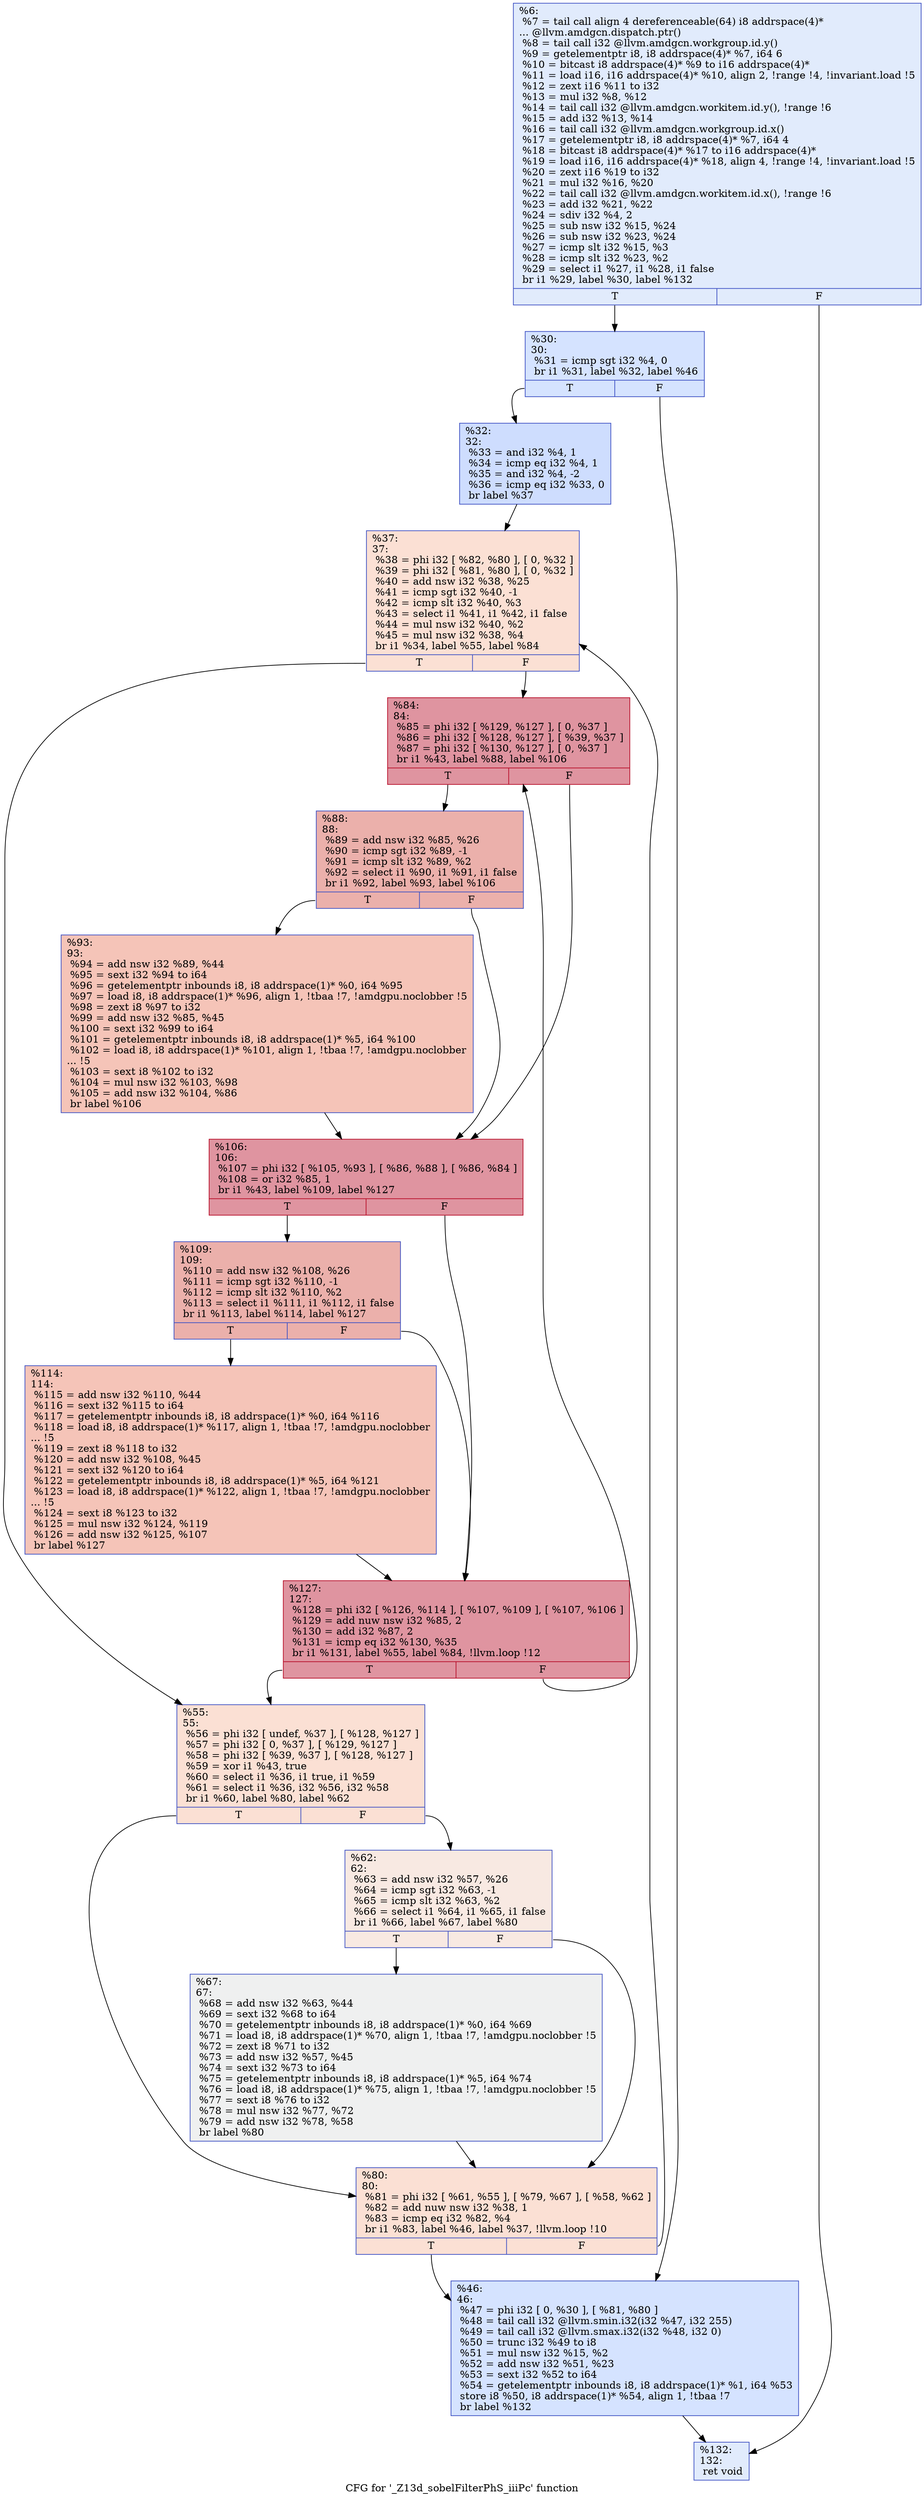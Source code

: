 digraph "CFG for '_Z13d_sobelFilterPhS_iiiPc' function" {
	label="CFG for '_Z13d_sobelFilterPhS_iiiPc' function";

	Node0x5627760 [shape=record,color="#3d50c3ff", style=filled, fillcolor="#bbd1f870",label="{%6:\l  %7 = tail call align 4 dereferenceable(64) i8 addrspace(4)*\l... @llvm.amdgcn.dispatch.ptr()\l  %8 = tail call i32 @llvm.amdgcn.workgroup.id.y()\l  %9 = getelementptr i8, i8 addrspace(4)* %7, i64 6\l  %10 = bitcast i8 addrspace(4)* %9 to i16 addrspace(4)*\l  %11 = load i16, i16 addrspace(4)* %10, align 2, !range !4, !invariant.load !5\l  %12 = zext i16 %11 to i32\l  %13 = mul i32 %8, %12\l  %14 = tail call i32 @llvm.amdgcn.workitem.id.y(), !range !6\l  %15 = add i32 %13, %14\l  %16 = tail call i32 @llvm.amdgcn.workgroup.id.x()\l  %17 = getelementptr i8, i8 addrspace(4)* %7, i64 4\l  %18 = bitcast i8 addrspace(4)* %17 to i16 addrspace(4)*\l  %19 = load i16, i16 addrspace(4)* %18, align 4, !range !4, !invariant.load !5\l  %20 = zext i16 %19 to i32\l  %21 = mul i32 %16, %20\l  %22 = tail call i32 @llvm.amdgcn.workitem.id.x(), !range !6\l  %23 = add i32 %21, %22\l  %24 = sdiv i32 %4, 2\l  %25 = sub nsw i32 %15, %24\l  %26 = sub nsw i32 %23, %24\l  %27 = icmp slt i32 %15, %3\l  %28 = icmp slt i32 %23, %2\l  %29 = select i1 %27, i1 %28, i1 false\l  br i1 %29, label %30, label %132\l|{<s0>T|<s1>F}}"];
	Node0x5627760:s0 -> Node0x562b3c0;
	Node0x5627760:s1 -> Node0x562b450;
	Node0x562b3c0 [shape=record,color="#3d50c3ff", style=filled, fillcolor="#a1c0ff70",label="{%30:\l30:                                               \l  %31 = icmp sgt i32 %4, 0\l  br i1 %31, label %32, label %46\l|{<s0>T|<s1>F}}"];
	Node0x562b3c0:s0 -> Node0x562b650;
	Node0x562b3c0:s1 -> Node0x562b6a0;
	Node0x562b650 [shape=record,color="#3d50c3ff", style=filled, fillcolor="#8fb1fe70",label="{%32:\l32:                                               \l  %33 = and i32 %4, 1\l  %34 = icmp eq i32 %4, 1\l  %35 = and i32 %4, -2\l  %36 = icmp eq i32 %33, 0\l  br label %37\l}"];
	Node0x562b650 -> Node0x562bba0;
	Node0x562bba0 [shape=record,color="#3d50c3ff", style=filled, fillcolor="#f7b99e70",label="{%37:\l37:                                               \l  %38 = phi i32 [ %82, %80 ], [ 0, %32 ]\l  %39 = phi i32 [ %81, %80 ], [ 0, %32 ]\l  %40 = add nsw i32 %38, %25\l  %41 = icmp sgt i32 %40, -1\l  %42 = icmp slt i32 %40, %3\l  %43 = select i1 %41, i1 %42, i1 false\l  %44 = mul nsw i32 %40, %2\l  %45 = mul nsw i32 %38, %4\l  br i1 %34, label %55, label %84\l|{<s0>T|<s1>F}}"];
	Node0x562bba0:s0 -> Node0x562c2a0;
	Node0x562bba0:s1 -> Node0x562c330;
	Node0x562b6a0 [shape=record,color="#3d50c3ff", style=filled, fillcolor="#a1c0ff70",label="{%46:\l46:                                               \l  %47 = phi i32 [ 0, %30 ], [ %81, %80 ]\l  %48 = tail call i32 @llvm.smin.i32(i32 %47, i32 255)\l  %49 = tail call i32 @llvm.smax.i32(i32 %48, i32 0)\l  %50 = trunc i32 %49 to i8\l  %51 = mul nsw i32 %15, %2\l  %52 = add nsw i32 %51, %23\l  %53 = sext i32 %52 to i64\l  %54 = getelementptr inbounds i8, i8 addrspace(1)* %1, i64 %53\l  store i8 %50, i8 addrspace(1)* %54, align 1, !tbaa !7\l  br label %132\l}"];
	Node0x562b6a0 -> Node0x562b450;
	Node0x562c2a0 [shape=record,color="#3d50c3ff", style=filled, fillcolor="#f7b99e70",label="{%55:\l55:                                               \l  %56 = phi i32 [ undef, %37 ], [ %128, %127 ]\l  %57 = phi i32 [ 0, %37 ], [ %129, %127 ]\l  %58 = phi i32 [ %39, %37 ], [ %128, %127 ]\l  %59 = xor i1 %43, true\l  %60 = select i1 %36, i1 true, i1 %59\l  %61 = select i1 %36, i32 %56, i32 %58\l  br i1 %60, label %80, label %62\l|{<s0>T|<s1>F}}"];
	Node0x562c2a0:s0 -> Node0x562bc90;
	Node0x562c2a0:s1 -> Node0x562d7e0;
	Node0x562d7e0 [shape=record,color="#3d50c3ff", style=filled, fillcolor="#efcebd70",label="{%62:\l62:                                               \l  %63 = add nsw i32 %57, %26\l  %64 = icmp sgt i32 %63, -1\l  %65 = icmp slt i32 %63, %2\l  %66 = select i1 %64, i1 %65, i1 false\l  br i1 %66, label %67, label %80\l|{<s0>T|<s1>F}}"];
	Node0x562d7e0:s0 -> Node0x562b920;
	Node0x562d7e0:s1 -> Node0x562bc90;
	Node0x562b920 [shape=record,color="#3d50c3ff", style=filled, fillcolor="#dbdcde70",label="{%67:\l67:                                               \l  %68 = add nsw i32 %63, %44\l  %69 = sext i32 %68 to i64\l  %70 = getelementptr inbounds i8, i8 addrspace(1)* %0, i64 %69\l  %71 = load i8, i8 addrspace(1)* %70, align 1, !tbaa !7, !amdgpu.noclobber !5\l  %72 = zext i8 %71 to i32\l  %73 = add nsw i32 %57, %45\l  %74 = sext i32 %73 to i64\l  %75 = getelementptr inbounds i8, i8 addrspace(1)* %5, i64 %74\l  %76 = load i8, i8 addrspace(1)* %75, align 1, !tbaa !7, !amdgpu.noclobber !5\l  %77 = sext i8 %76 to i32\l  %78 = mul nsw i32 %77, %72\l  %79 = add nsw i32 %78, %58\l  br label %80\l}"];
	Node0x562b920 -> Node0x562bc90;
	Node0x562bc90 [shape=record,color="#3d50c3ff", style=filled, fillcolor="#f7b99e70",label="{%80:\l80:                                               \l  %81 = phi i32 [ %61, %55 ], [ %79, %67 ], [ %58, %62 ]\l  %82 = add nuw nsw i32 %38, 1\l  %83 = icmp eq i32 %82, %4\l  br i1 %83, label %46, label %37, !llvm.loop !10\l|{<s0>T|<s1>F}}"];
	Node0x562bc90:s0 -> Node0x562b6a0;
	Node0x562bc90:s1 -> Node0x562bba0;
	Node0x562c330 [shape=record,color="#b70d28ff", style=filled, fillcolor="#b70d2870",label="{%84:\l84:                                               \l  %85 = phi i32 [ %129, %127 ], [ 0, %37 ]\l  %86 = phi i32 [ %128, %127 ], [ %39, %37 ]\l  %87 = phi i32 [ %130, %127 ], [ 0, %37 ]\l  br i1 %43, label %88, label %106\l|{<s0>T|<s1>F}}"];
	Node0x562c330:s0 -> Node0x562f110;
	Node0x562c330:s1 -> Node0x562f1a0;
	Node0x562f110 [shape=record,color="#3d50c3ff", style=filled, fillcolor="#d24b4070",label="{%88:\l88:                                               \l  %89 = add nsw i32 %85, %26\l  %90 = icmp sgt i32 %89, -1\l  %91 = icmp slt i32 %89, %2\l  %92 = select i1 %90, i1 %91, i1 false\l  br i1 %92, label %93, label %106\l|{<s0>T|<s1>F}}"];
	Node0x562f110:s0 -> Node0x562f540;
	Node0x562f110:s1 -> Node0x562f1a0;
	Node0x562f540 [shape=record,color="#3d50c3ff", style=filled, fillcolor="#e97a5f70",label="{%93:\l93:                                               \l  %94 = add nsw i32 %89, %44\l  %95 = sext i32 %94 to i64\l  %96 = getelementptr inbounds i8, i8 addrspace(1)* %0, i64 %95\l  %97 = load i8, i8 addrspace(1)* %96, align 1, !tbaa !7, !amdgpu.noclobber !5\l  %98 = zext i8 %97 to i32\l  %99 = add nsw i32 %85, %45\l  %100 = sext i32 %99 to i64\l  %101 = getelementptr inbounds i8, i8 addrspace(1)* %5, i64 %100\l  %102 = load i8, i8 addrspace(1)* %101, align 1, !tbaa !7, !amdgpu.noclobber\l... !5\l  %103 = sext i8 %102 to i32\l  %104 = mul nsw i32 %103, %98\l  %105 = add nsw i32 %104, %86\l  br label %106\l}"];
	Node0x562f540 -> Node0x562f1a0;
	Node0x562f1a0 [shape=record,color="#b70d28ff", style=filled, fillcolor="#b70d2870",label="{%106:\l106:                                              \l  %107 = phi i32 [ %105, %93 ], [ %86, %88 ], [ %86, %84 ]\l  %108 = or i32 %85, 1\l  br i1 %43, label %109, label %127\l|{<s0>T|<s1>F}}"];
	Node0x562f1a0:s0 -> Node0x562fe70;
	Node0x562f1a0:s1 -> Node0x562d2b0;
	Node0x562fe70 [shape=record,color="#3d50c3ff", style=filled, fillcolor="#d24b4070",label="{%109:\l109:                                              \l  %110 = add nsw i32 %108, %26\l  %111 = icmp sgt i32 %110, -1\l  %112 = icmp slt i32 %110, %2\l  %113 = select i1 %111, i1 %112, i1 false\l  br i1 %113, label %114, label %127\l|{<s0>T|<s1>F}}"];
	Node0x562fe70:s0 -> Node0x56301d0;
	Node0x562fe70:s1 -> Node0x562d2b0;
	Node0x56301d0 [shape=record,color="#3d50c3ff", style=filled, fillcolor="#e97a5f70",label="{%114:\l114:                                              \l  %115 = add nsw i32 %110, %44\l  %116 = sext i32 %115 to i64\l  %117 = getelementptr inbounds i8, i8 addrspace(1)* %0, i64 %116\l  %118 = load i8, i8 addrspace(1)* %117, align 1, !tbaa !7, !amdgpu.noclobber\l... !5\l  %119 = zext i8 %118 to i32\l  %120 = add nsw i32 %108, %45\l  %121 = sext i32 %120 to i64\l  %122 = getelementptr inbounds i8, i8 addrspace(1)* %5, i64 %121\l  %123 = load i8, i8 addrspace(1)* %122, align 1, !tbaa !7, !amdgpu.noclobber\l... !5\l  %124 = sext i8 %123 to i32\l  %125 = mul nsw i32 %124, %119\l  %126 = add nsw i32 %125, %107\l  br label %127\l}"];
	Node0x56301d0 -> Node0x562d2b0;
	Node0x562d2b0 [shape=record,color="#b70d28ff", style=filled, fillcolor="#b70d2870",label="{%127:\l127:                                              \l  %128 = phi i32 [ %126, %114 ], [ %107, %109 ], [ %107, %106 ]\l  %129 = add nuw nsw i32 %85, 2\l  %130 = add i32 %87, 2\l  %131 = icmp eq i32 %130, %35\l  br i1 %131, label %55, label %84, !llvm.loop !12\l|{<s0>T|<s1>F}}"];
	Node0x562d2b0:s0 -> Node0x562c2a0;
	Node0x562d2b0:s1 -> Node0x562c330;
	Node0x562b450 [shape=record,color="#3d50c3ff", style=filled, fillcolor="#bbd1f870",label="{%132:\l132:                                              \l  ret void\l}"];
}
